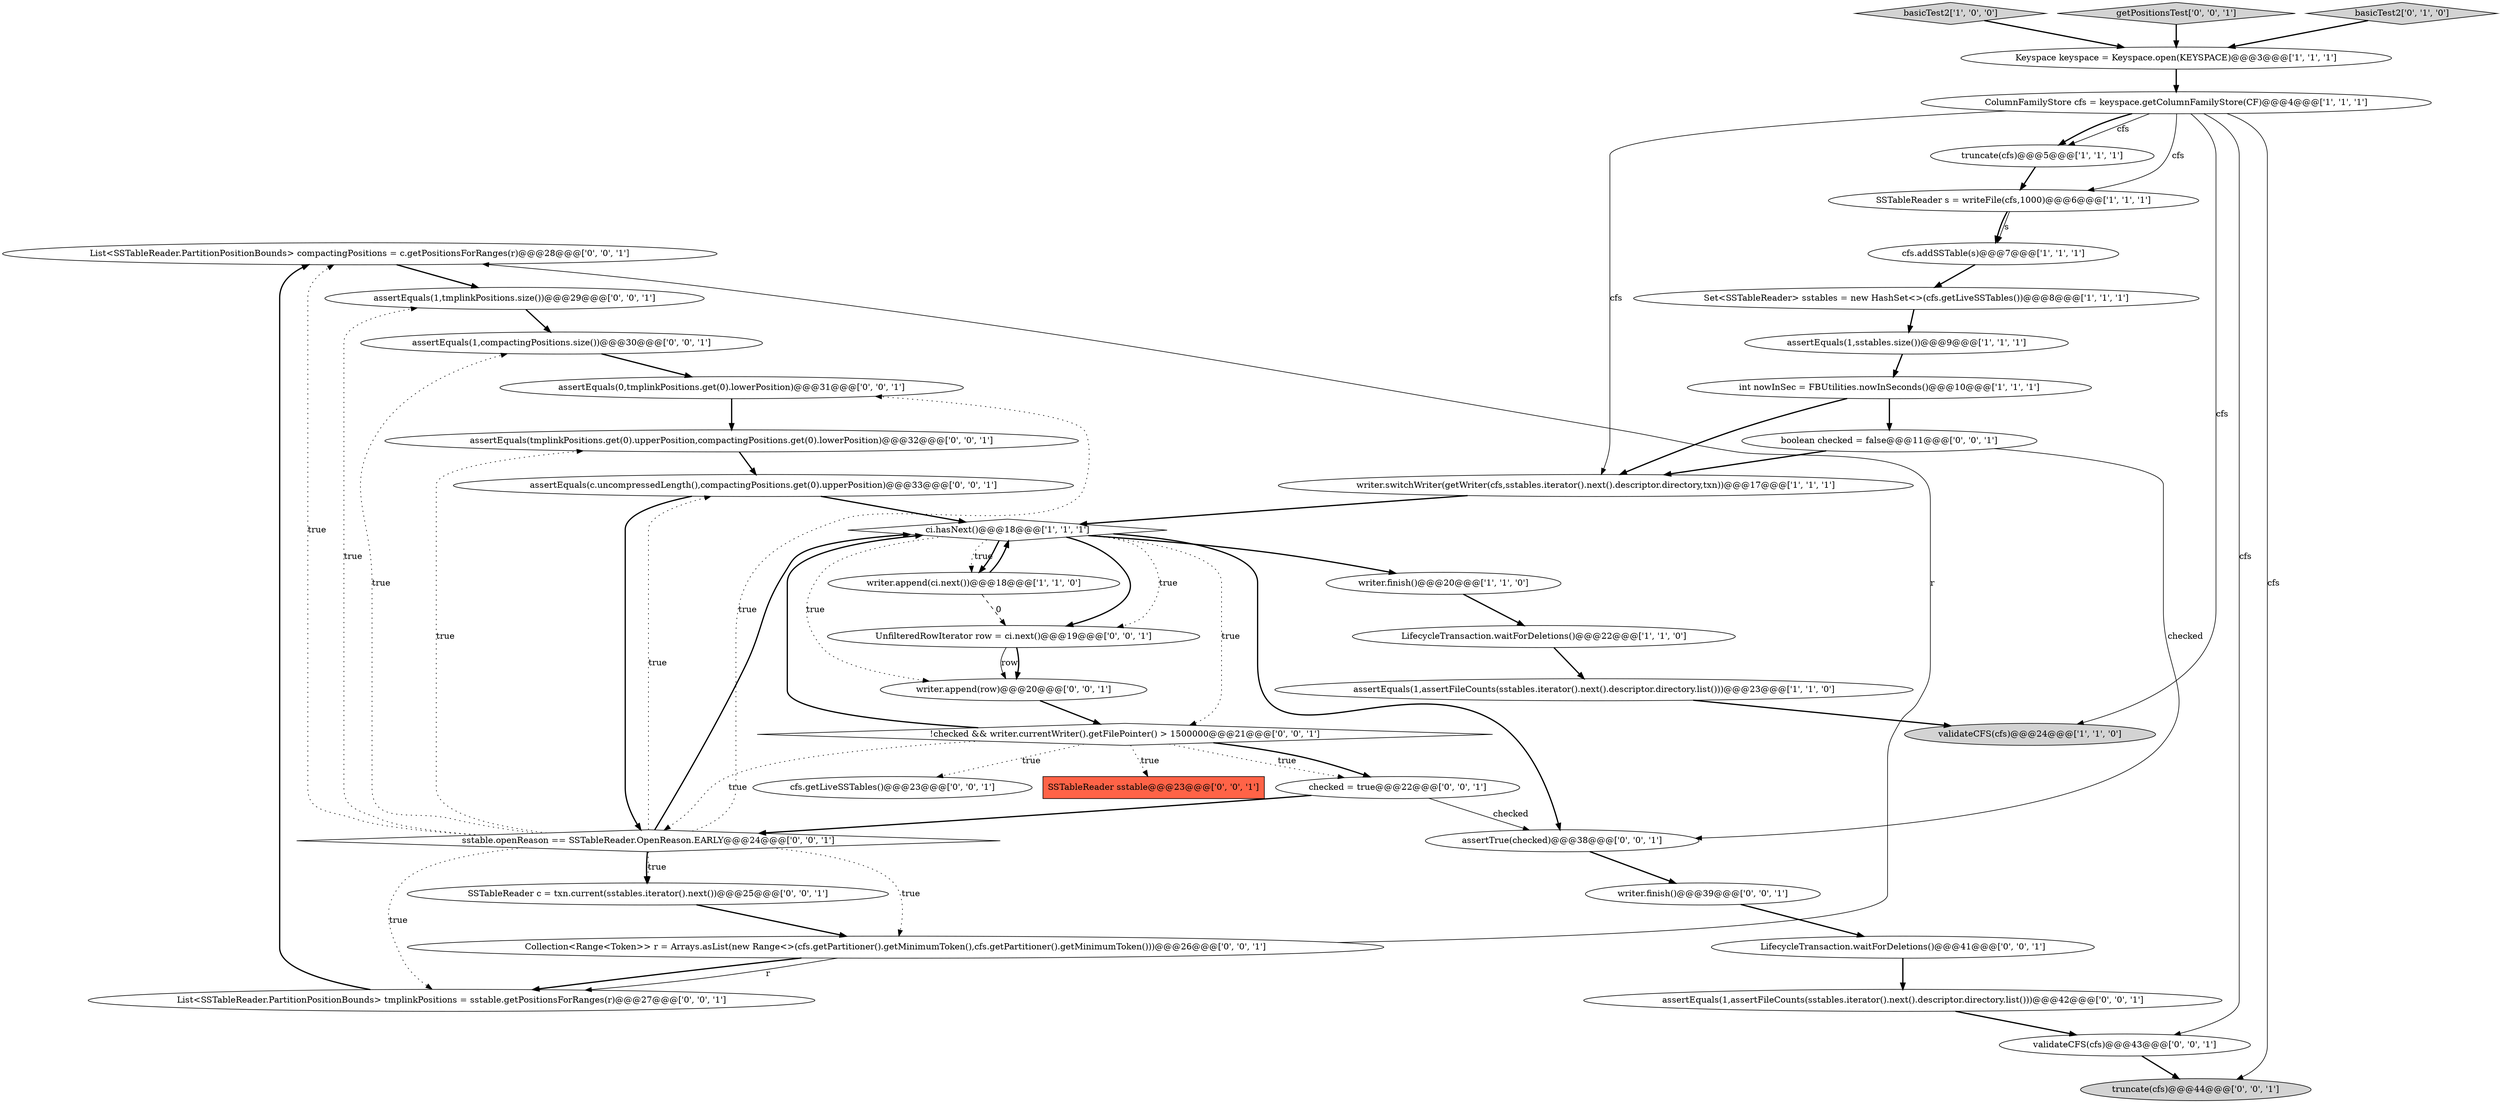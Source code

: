 digraph {
21 [style = filled, label = "List<SSTableReader.PartitionPositionBounds> compactingPositions = c.getPositionsForRanges(r)@@@28@@@['0', '0', '1']", fillcolor = white, shape = ellipse image = "AAA0AAABBB3BBB"];
12 [style = filled, label = "cfs.addSSTable(s)@@@7@@@['1', '1', '1']", fillcolor = white, shape = ellipse image = "AAA0AAABBB1BBB"];
33 [style = filled, label = "assertTrue(checked)@@@38@@@['0', '0', '1']", fillcolor = white, shape = ellipse image = "AAA0AAABBB3BBB"];
32 [style = filled, label = "SSTableReader c = txn.current(sstables.iterator().next())@@@25@@@['0', '0', '1']", fillcolor = white, shape = ellipse image = "AAA0AAABBB3BBB"];
36 [style = filled, label = "!checked && writer.currentWriter().getFilePointer() > 1500000@@@21@@@['0', '0', '1']", fillcolor = white, shape = diamond image = "AAA0AAABBB3BBB"];
11 [style = filled, label = "int nowInSec = FBUtilities.nowInSeconds()@@@10@@@['1', '1', '1']", fillcolor = white, shape = ellipse image = "AAA0AAABBB1BBB"];
2 [style = filled, label = "truncate(cfs)@@@5@@@['1', '1', '1']", fillcolor = white, shape = ellipse image = "AAA0AAABBB1BBB"];
34 [style = filled, label = "validateCFS(cfs)@@@43@@@['0', '0', '1']", fillcolor = white, shape = ellipse image = "AAA0AAABBB3BBB"];
17 [style = filled, label = "assertEquals(1,tmplinkPositions.size())@@@29@@@['0', '0', '1']", fillcolor = white, shape = ellipse image = "AAA0AAABBB3BBB"];
7 [style = filled, label = "assertEquals(1,assertFileCounts(sstables.iterator().next().descriptor.directory.list()))@@@23@@@['1', '1', '0']", fillcolor = white, shape = ellipse image = "AAA0AAABBB1BBB"];
6 [style = filled, label = "ci.hasNext()@@@18@@@['1', '1', '1']", fillcolor = white, shape = diamond image = "AAA0AAABBB1BBB"];
38 [style = filled, label = "boolean checked = false@@@11@@@['0', '0', '1']", fillcolor = white, shape = ellipse image = "AAA0AAABBB3BBB"];
18 [style = filled, label = "Collection<Range<Token>> r = Arrays.asList(new Range<>(cfs.getPartitioner().getMinimumToken(),cfs.getPartitioner().getMinimumToken()))@@@26@@@['0', '0', '1']", fillcolor = white, shape = ellipse image = "AAA0AAABBB3BBB"];
25 [style = filled, label = "writer.finish()@@@39@@@['0', '0', '1']", fillcolor = white, shape = ellipse image = "AAA0AAABBB3BBB"];
26 [style = filled, label = "assertEquals(1,compactingPositions.size())@@@30@@@['0', '0', '1']", fillcolor = white, shape = ellipse image = "AAA0AAABBB3BBB"];
5 [style = filled, label = "Set<SSTableReader> sstables = new HashSet<>(cfs.getLiveSSTables())@@@8@@@['1', '1', '1']", fillcolor = white, shape = ellipse image = "AAA0AAABBB1BBB"];
35 [style = filled, label = "cfs.getLiveSSTables()@@@23@@@['0', '0', '1']", fillcolor = white, shape = ellipse image = "AAA0AAABBB3BBB"];
24 [style = filled, label = "UnfilteredRowIterator row = ci.next()@@@19@@@['0', '0', '1']", fillcolor = white, shape = ellipse image = "AAA0AAABBB3BBB"];
29 [style = filled, label = "List<SSTableReader.PartitionPositionBounds> tmplinkPositions = sstable.getPositionsForRanges(r)@@@27@@@['0', '0', '1']", fillcolor = white, shape = ellipse image = "AAA0AAABBB3BBB"];
4 [style = filled, label = "basicTest2['1', '0', '0']", fillcolor = lightgray, shape = diamond image = "AAA0AAABBB1BBB"];
3 [style = filled, label = "writer.finish()@@@20@@@['1', '1', '0']", fillcolor = white, shape = ellipse image = "AAA0AAABBB1BBB"];
1 [style = filled, label = "ColumnFamilyStore cfs = keyspace.getColumnFamilyStore(CF)@@@4@@@['1', '1', '1']", fillcolor = white, shape = ellipse image = "AAA0AAABBB1BBB"];
19 [style = filled, label = "SSTableReader sstable@@@23@@@['0', '0', '1']", fillcolor = tomato, shape = box image = "AAA0AAABBB3BBB"];
23 [style = filled, label = "writer.append(row)@@@20@@@['0', '0', '1']", fillcolor = white, shape = ellipse image = "AAA0AAABBB3BBB"];
27 [style = filled, label = "assertEquals(1,assertFileCounts(sstables.iterator().next().descriptor.directory.list()))@@@42@@@['0', '0', '1']", fillcolor = white, shape = ellipse image = "AAA0AAABBB3BBB"];
14 [style = filled, label = "assertEquals(1,sstables.size())@@@9@@@['1', '1', '1']", fillcolor = white, shape = ellipse image = "AAA0AAABBB1BBB"];
22 [style = filled, label = "truncate(cfs)@@@44@@@['0', '0', '1']", fillcolor = lightgray, shape = ellipse image = "AAA0AAABBB3BBB"];
31 [style = filled, label = "sstable.openReason == SSTableReader.OpenReason.EARLY@@@24@@@['0', '0', '1']", fillcolor = white, shape = diamond image = "AAA0AAABBB3BBB"];
37 [style = filled, label = "assertEquals(c.uncompressedLength(),compactingPositions.get(0).upperPosition)@@@33@@@['0', '0', '1']", fillcolor = white, shape = ellipse image = "AAA0AAABBB3BBB"];
39 [style = filled, label = "getPositionsTest['0', '0', '1']", fillcolor = lightgray, shape = diamond image = "AAA0AAABBB3BBB"];
0 [style = filled, label = "SSTableReader s = writeFile(cfs,1000)@@@6@@@['1', '1', '1']", fillcolor = white, shape = ellipse image = "AAA0AAABBB1BBB"];
15 [style = filled, label = "LifecycleTransaction.waitForDeletions()@@@22@@@['1', '1', '0']", fillcolor = white, shape = ellipse image = "AAA0AAABBB1BBB"];
10 [style = filled, label = "Keyspace keyspace = Keyspace.open(KEYSPACE)@@@3@@@['1', '1', '1']", fillcolor = white, shape = ellipse image = "AAA0AAABBB1BBB"];
8 [style = filled, label = "writer.append(ci.next())@@@18@@@['1', '1', '0']", fillcolor = white, shape = ellipse image = "AAA0AAABBB1BBB"];
9 [style = filled, label = "writer.switchWriter(getWriter(cfs,sstables.iterator().next().descriptor.directory,txn))@@@17@@@['1', '1', '1']", fillcolor = white, shape = ellipse image = "AAA0AAABBB1BBB"];
20 [style = filled, label = "checked = true@@@22@@@['0', '0', '1']", fillcolor = white, shape = ellipse image = "AAA0AAABBB3BBB"];
30 [style = filled, label = "assertEquals(0,tmplinkPositions.get(0).lowerPosition)@@@31@@@['0', '0', '1']", fillcolor = white, shape = ellipse image = "AAA0AAABBB3BBB"];
13 [style = filled, label = "validateCFS(cfs)@@@24@@@['1', '1', '0']", fillcolor = lightgray, shape = ellipse image = "AAA0AAABBB1BBB"];
40 [style = filled, label = "assertEquals(tmplinkPositions.get(0).upperPosition,compactingPositions.get(0).lowerPosition)@@@32@@@['0', '0', '1']", fillcolor = white, shape = ellipse image = "AAA0AAABBB3BBB"];
28 [style = filled, label = "LifecycleTransaction.waitForDeletions()@@@41@@@['0', '0', '1']", fillcolor = white, shape = ellipse image = "AAA0AAABBB3BBB"];
16 [style = filled, label = "basicTest2['0', '1', '0']", fillcolor = lightgray, shape = diamond image = "AAA0AAABBB2BBB"];
7->13 [style = bold, label=""];
36->6 [style = bold, label=""];
4->10 [style = bold, label=""];
6->3 [style = bold, label=""];
6->24 [style = dotted, label="true"];
17->26 [style = bold, label=""];
25->28 [style = bold, label=""];
11->38 [style = bold, label=""];
0->12 [style = solid, label="s"];
12->5 [style = bold, label=""];
15->7 [style = bold, label=""];
6->36 [style = dotted, label="true"];
31->37 [style = dotted, label="true"];
16->10 [style = bold, label=""];
31->40 [style = dotted, label="true"];
31->32 [style = bold, label=""];
0->12 [style = bold, label=""];
38->9 [style = bold, label=""];
6->23 [style = dotted, label="true"];
6->24 [style = bold, label=""];
8->6 [style = bold, label=""];
3->15 [style = bold, label=""];
20->31 [style = bold, label=""];
24->23 [style = solid, label="row"];
20->33 [style = solid, label="checked"];
5->14 [style = bold, label=""];
8->24 [style = dashed, label="0"];
37->6 [style = bold, label=""];
11->9 [style = bold, label=""];
18->29 [style = solid, label="r"];
36->19 [style = dotted, label="true"];
31->18 [style = dotted, label="true"];
36->20 [style = bold, label=""];
29->21 [style = bold, label=""];
18->21 [style = solid, label="r"];
36->31 [style = dotted, label="true"];
9->6 [style = bold, label=""];
34->22 [style = bold, label=""];
26->30 [style = bold, label=""];
31->32 [style = dotted, label="true"];
1->9 [style = solid, label="cfs"];
36->20 [style = dotted, label="true"];
31->30 [style = dotted, label="true"];
31->21 [style = dotted, label="true"];
18->29 [style = bold, label=""];
2->0 [style = bold, label=""];
27->34 [style = bold, label=""];
31->6 [style = bold, label=""];
1->2 [style = solid, label="cfs"];
1->34 [style = solid, label="cfs"];
1->13 [style = solid, label="cfs"];
37->31 [style = bold, label=""];
33->25 [style = bold, label=""];
6->8 [style = dotted, label="true"];
31->26 [style = dotted, label="true"];
6->33 [style = bold, label=""];
6->8 [style = bold, label=""];
39->10 [style = bold, label=""];
31->17 [style = dotted, label="true"];
30->40 [style = bold, label=""];
23->36 [style = bold, label=""];
1->2 [style = bold, label=""];
28->27 [style = bold, label=""];
32->18 [style = bold, label=""];
36->35 [style = dotted, label="true"];
31->29 [style = dotted, label="true"];
10->1 [style = bold, label=""];
14->11 [style = bold, label=""];
21->17 [style = bold, label=""];
1->22 [style = solid, label="cfs"];
38->33 [style = solid, label="checked"];
1->0 [style = solid, label="cfs"];
40->37 [style = bold, label=""];
24->23 [style = bold, label=""];
}
